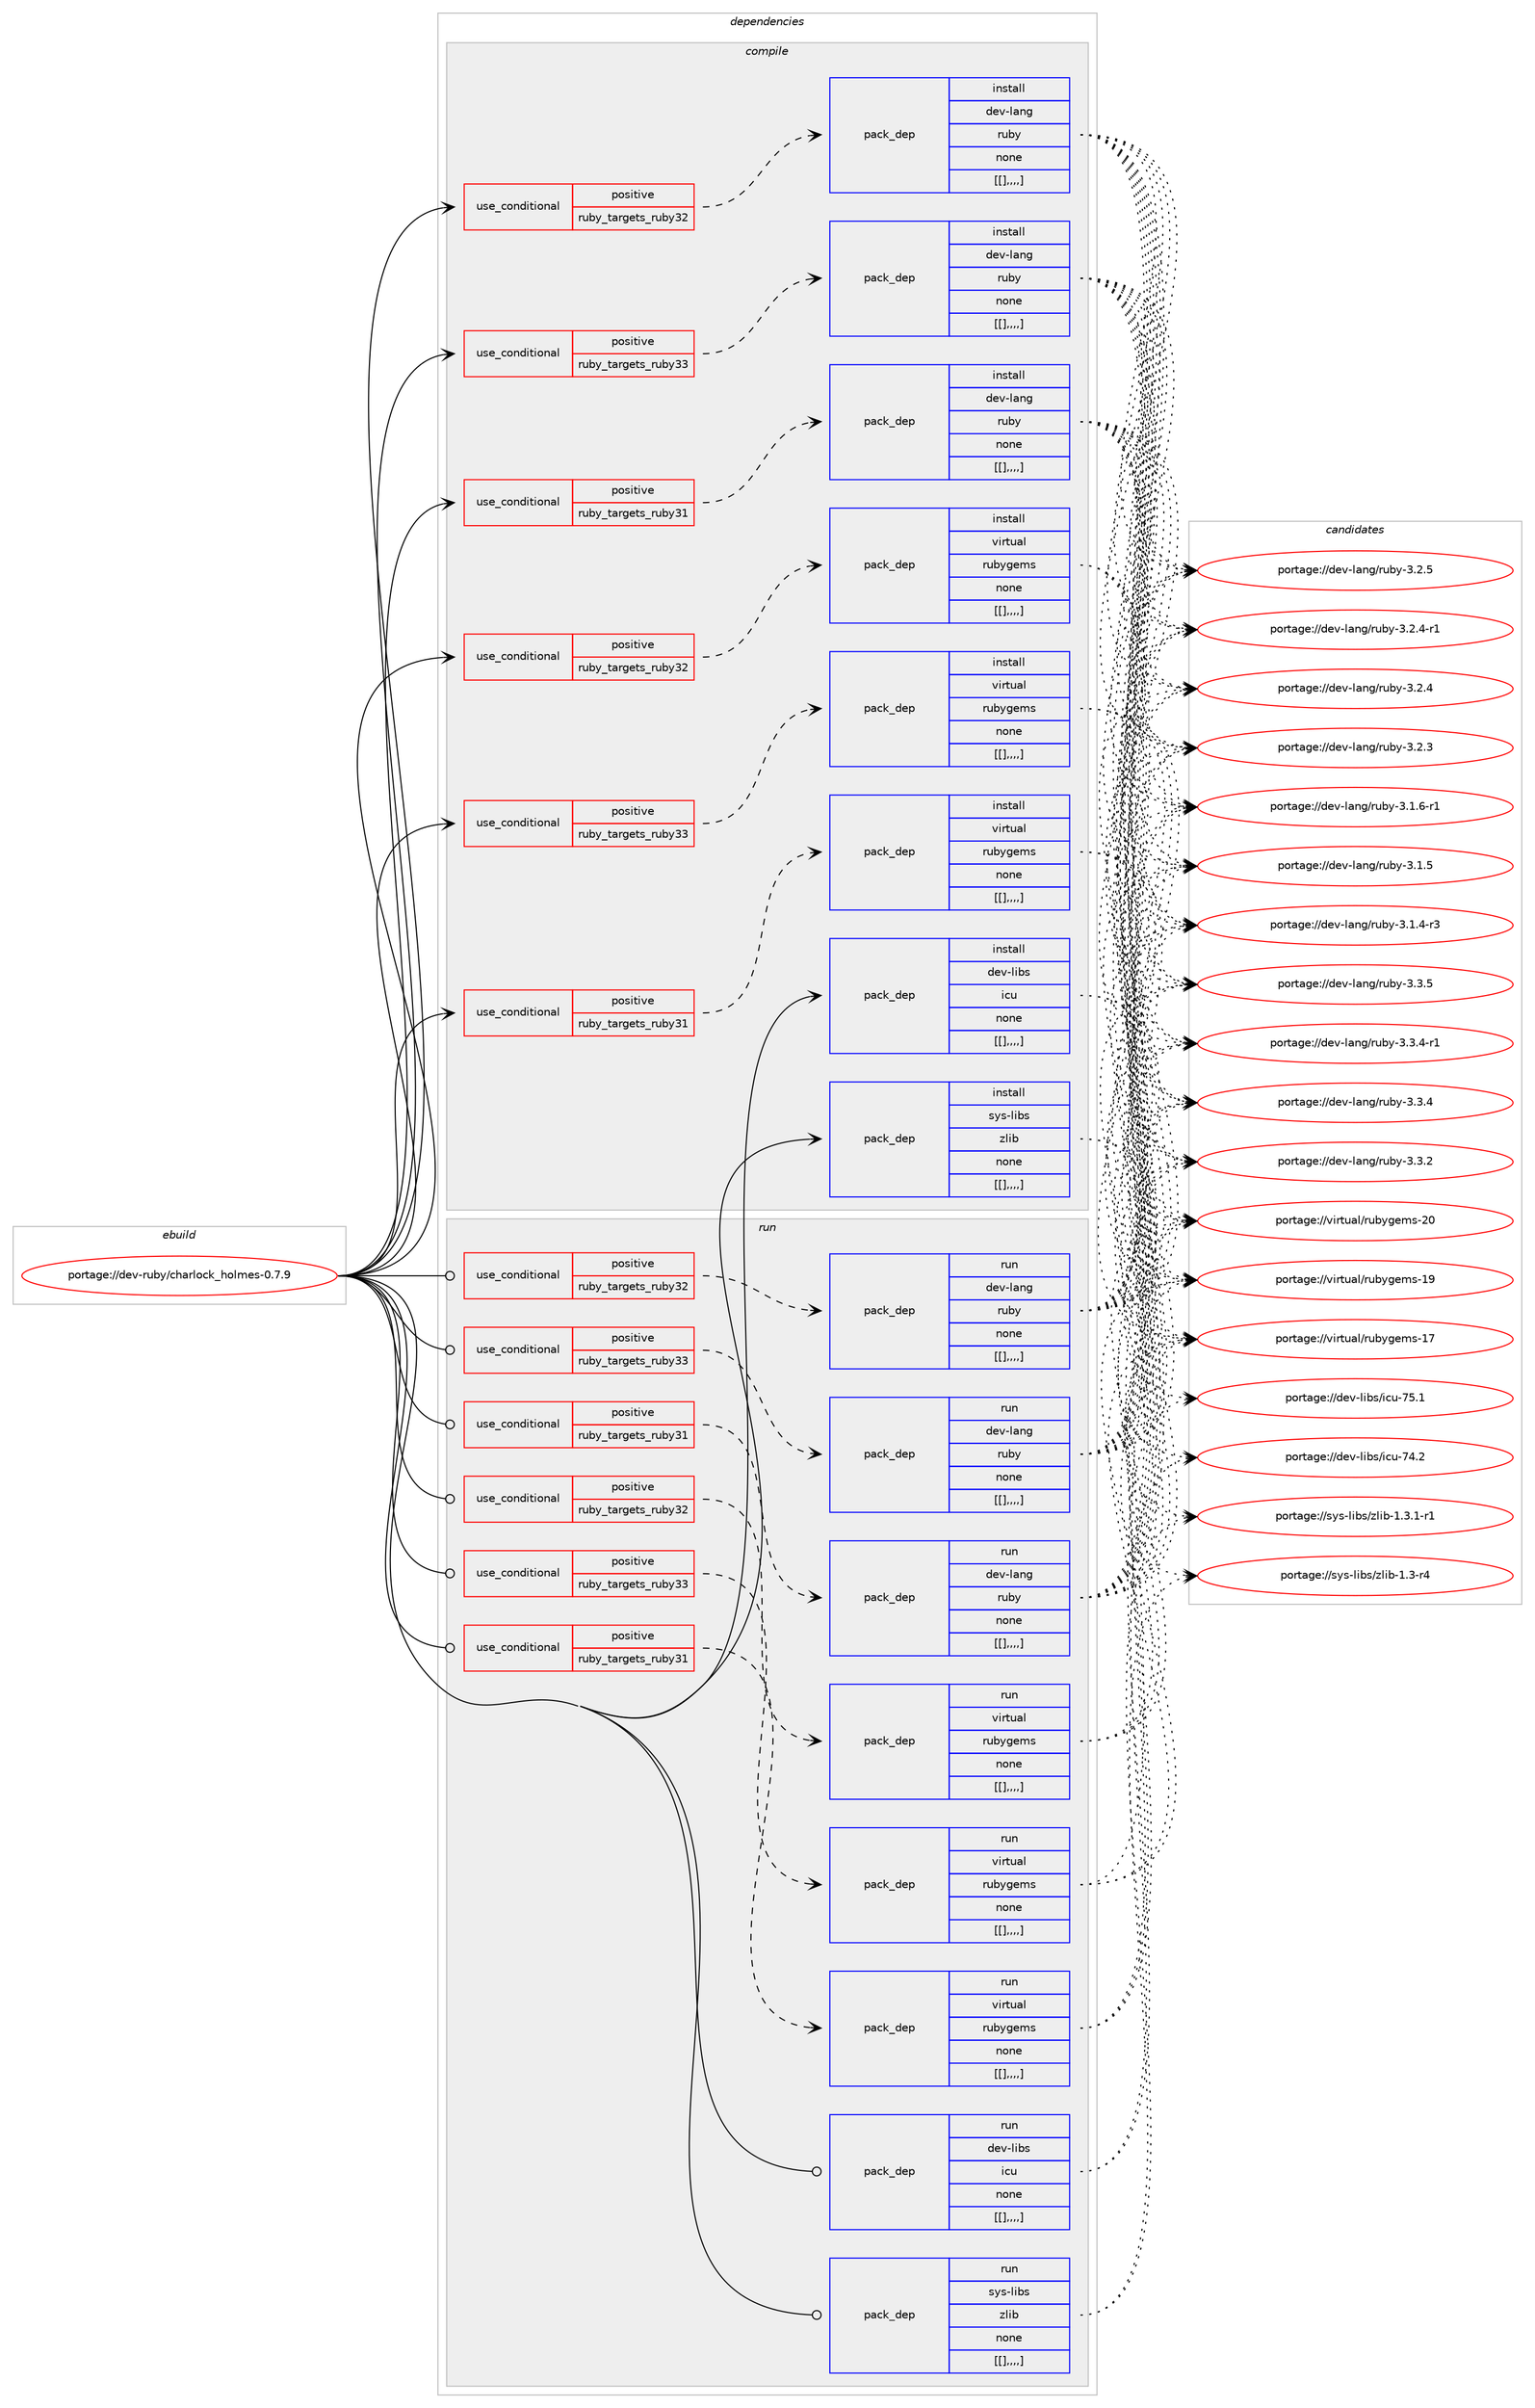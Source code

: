 digraph prolog {

# *************
# Graph options
# *************

newrank=true;
concentrate=true;
compound=true;
graph [rankdir=LR,fontname=Helvetica,fontsize=10,ranksep=1.5];#, ranksep=2.5, nodesep=0.2];
edge  [arrowhead=vee];
node  [fontname=Helvetica,fontsize=10];

# **********
# The ebuild
# **********

subgraph cluster_leftcol {
color=gray;
label=<<i>ebuild</i>>;
id [label="portage://dev-ruby/charlock_holmes-0.7.9", color=red, width=4, href="../dev-ruby/charlock_holmes-0.7.9.svg"];
}

# ****************
# The dependencies
# ****************

subgraph cluster_midcol {
color=gray;
label=<<i>dependencies</i>>;
subgraph cluster_compile {
fillcolor="#eeeeee";
style=filled;
label=<<i>compile</i>>;
subgraph cond47384 {
dependency182641 [label=<<TABLE BORDER="0" CELLBORDER="1" CELLSPACING="0" CELLPADDING="4"><TR><TD ROWSPAN="3" CELLPADDING="10">use_conditional</TD></TR><TR><TD>positive</TD></TR><TR><TD>ruby_targets_ruby31</TD></TR></TABLE>>, shape=none, color=red];
subgraph pack133974 {
dependency182642 [label=<<TABLE BORDER="0" CELLBORDER="1" CELLSPACING="0" CELLPADDING="4" WIDTH="220"><TR><TD ROWSPAN="6" CELLPADDING="30">pack_dep</TD></TR><TR><TD WIDTH="110">install</TD></TR><TR><TD>dev-lang</TD></TR><TR><TD>ruby</TD></TR><TR><TD>none</TD></TR><TR><TD>[[],,,,]</TD></TR></TABLE>>, shape=none, color=blue];
}
dependency182641:e -> dependency182642:w [weight=20,style="dashed",arrowhead="vee"];
}
id:e -> dependency182641:w [weight=20,style="solid",arrowhead="vee"];
subgraph cond47385 {
dependency182643 [label=<<TABLE BORDER="0" CELLBORDER="1" CELLSPACING="0" CELLPADDING="4"><TR><TD ROWSPAN="3" CELLPADDING="10">use_conditional</TD></TR><TR><TD>positive</TD></TR><TR><TD>ruby_targets_ruby31</TD></TR></TABLE>>, shape=none, color=red];
subgraph pack133975 {
dependency182644 [label=<<TABLE BORDER="0" CELLBORDER="1" CELLSPACING="0" CELLPADDING="4" WIDTH="220"><TR><TD ROWSPAN="6" CELLPADDING="30">pack_dep</TD></TR><TR><TD WIDTH="110">install</TD></TR><TR><TD>virtual</TD></TR><TR><TD>rubygems</TD></TR><TR><TD>none</TD></TR><TR><TD>[[],,,,]</TD></TR></TABLE>>, shape=none, color=blue];
}
dependency182643:e -> dependency182644:w [weight=20,style="dashed",arrowhead="vee"];
}
id:e -> dependency182643:w [weight=20,style="solid",arrowhead="vee"];
subgraph cond47386 {
dependency182645 [label=<<TABLE BORDER="0" CELLBORDER="1" CELLSPACING="0" CELLPADDING="4"><TR><TD ROWSPAN="3" CELLPADDING="10">use_conditional</TD></TR><TR><TD>positive</TD></TR><TR><TD>ruby_targets_ruby32</TD></TR></TABLE>>, shape=none, color=red];
subgraph pack133976 {
dependency182646 [label=<<TABLE BORDER="0" CELLBORDER="1" CELLSPACING="0" CELLPADDING="4" WIDTH="220"><TR><TD ROWSPAN="6" CELLPADDING="30">pack_dep</TD></TR><TR><TD WIDTH="110">install</TD></TR><TR><TD>dev-lang</TD></TR><TR><TD>ruby</TD></TR><TR><TD>none</TD></TR><TR><TD>[[],,,,]</TD></TR></TABLE>>, shape=none, color=blue];
}
dependency182645:e -> dependency182646:w [weight=20,style="dashed",arrowhead="vee"];
}
id:e -> dependency182645:w [weight=20,style="solid",arrowhead="vee"];
subgraph cond47387 {
dependency182647 [label=<<TABLE BORDER="0" CELLBORDER="1" CELLSPACING="0" CELLPADDING="4"><TR><TD ROWSPAN="3" CELLPADDING="10">use_conditional</TD></TR><TR><TD>positive</TD></TR><TR><TD>ruby_targets_ruby32</TD></TR></TABLE>>, shape=none, color=red];
subgraph pack133977 {
dependency182648 [label=<<TABLE BORDER="0" CELLBORDER="1" CELLSPACING="0" CELLPADDING="4" WIDTH="220"><TR><TD ROWSPAN="6" CELLPADDING="30">pack_dep</TD></TR><TR><TD WIDTH="110">install</TD></TR><TR><TD>virtual</TD></TR><TR><TD>rubygems</TD></TR><TR><TD>none</TD></TR><TR><TD>[[],,,,]</TD></TR></TABLE>>, shape=none, color=blue];
}
dependency182647:e -> dependency182648:w [weight=20,style="dashed",arrowhead="vee"];
}
id:e -> dependency182647:w [weight=20,style="solid",arrowhead="vee"];
subgraph cond47388 {
dependency182649 [label=<<TABLE BORDER="0" CELLBORDER="1" CELLSPACING="0" CELLPADDING="4"><TR><TD ROWSPAN="3" CELLPADDING="10">use_conditional</TD></TR><TR><TD>positive</TD></TR><TR><TD>ruby_targets_ruby33</TD></TR></TABLE>>, shape=none, color=red];
subgraph pack133978 {
dependency182650 [label=<<TABLE BORDER="0" CELLBORDER="1" CELLSPACING="0" CELLPADDING="4" WIDTH="220"><TR><TD ROWSPAN="6" CELLPADDING="30">pack_dep</TD></TR><TR><TD WIDTH="110">install</TD></TR><TR><TD>dev-lang</TD></TR><TR><TD>ruby</TD></TR><TR><TD>none</TD></TR><TR><TD>[[],,,,]</TD></TR></TABLE>>, shape=none, color=blue];
}
dependency182649:e -> dependency182650:w [weight=20,style="dashed",arrowhead="vee"];
}
id:e -> dependency182649:w [weight=20,style="solid",arrowhead="vee"];
subgraph cond47389 {
dependency182651 [label=<<TABLE BORDER="0" CELLBORDER="1" CELLSPACING="0" CELLPADDING="4"><TR><TD ROWSPAN="3" CELLPADDING="10">use_conditional</TD></TR><TR><TD>positive</TD></TR><TR><TD>ruby_targets_ruby33</TD></TR></TABLE>>, shape=none, color=red];
subgraph pack133979 {
dependency182652 [label=<<TABLE BORDER="0" CELLBORDER="1" CELLSPACING="0" CELLPADDING="4" WIDTH="220"><TR><TD ROWSPAN="6" CELLPADDING="30">pack_dep</TD></TR><TR><TD WIDTH="110">install</TD></TR><TR><TD>virtual</TD></TR><TR><TD>rubygems</TD></TR><TR><TD>none</TD></TR><TR><TD>[[],,,,]</TD></TR></TABLE>>, shape=none, color=blue];
}
dependency182651:e -> dependency182652:w [weight=20,style="dashed",arrowhead="vee"];
}
id:e -> dependency182651:w [weight=20,style="solid",arrowhead="vee"];
subgraph pack133980 {
dependency182653 [label=<<TABLE BORDER="0" CELLBORDER="1" CELLSPACING="0" CELLPADDING="4" WIDTH="220"><TR><TD ROWSPAN="6" CELLPADDING="30">pack_dep</TD></TR><TR><TD WIDTH="110">install</TD></TR><TR><TD>dev-libs</TD></TR><TR><TD>icu</TD></TR><TR><TD>none</TD></TR><TR><TD>[[],,,,]</TD></TR></TABLE>>, shape=none, color=blue];
}
id:e -> dependency182653:w [weight=20,style="solid",arrowhead="vee"];
subgraph pack133981 {
dependency182654 [label=<<TABLE BORDER="0" CELLBORDER="1" CELLSPACING="0" CELLPADDING="4" WIDTH="220"><TR><TD ROWSPAN="6" CELLPADDING="30">pack_dep</TD></TR><TR><TD WIDTH="110">install</TD></TR><TR><TD>sys-libs</TD></TR><TR><TD>zlib</TD></TR><TR><TD>none</TD></TR><TR><TD>[[],,,,]</TD></TR></TABLE>>, shape=none, color=blue];
}
id:e -> dependency182654:w [weight=20,style="solid",arrowhead="vee"];
}
subgraph cluster_compileandrun {
fillcolor="#eeeeee";
style=filled;
label=<<i>compile and run</i>>;
}
subgraph cluster_run {
fillcolor="#eeeeee";
style=filled;
label=<<i>run</i>>;
subgraph cond47390 {
dependency182655 [label=<<TABLE BORDER="0" CELLBORDER="1" CELLSPACING="0" CELLPADDING="4"><TR><TD ROWSPAN="3" CELLPADDING="10">use_conditional</TD></TR><TR><TD>positive</TD></TR><TR><TD>ruby_targets_ruby31</TD></TR></TABLE>>, shape=none, color=red];
subgraph pack133982 {
dependency182656 [label=<<TABLE BORDER="0" CELLBORDER="1" CELLSPACING="0" CELLPADDING="4" WIDTH="220"><TR><TD ROWSPAN="6" CELLPADDING="30">pack_dep</TD></TR><TR><TD WIDTH="110">run</TD></TR><TR><TD>dev-lang</TD></TR><TR><TD>ruby</TD></TR><TR><TD>none</TD></TR><TR><TD>[[],,,,]</TD></TR></TABLE>>, shape=none, color=blue];
}
dependency182655:e -> dependency182656:w [weight=20,style="dashed",arrowhead="vee"];
}
id:e -> dependency182655:w [weight=20,style="solid",arrowhead="odot"];
subgraph cond47391 {
dependency182657 [label=<<TABLE BORDER="0" CELLBORDER="1" CELLSPACING="0" CELLPADDING="4"><TR><TD ROWSPAN="3" CELLPADDING="10">use_conditional</TD></TR><TR><TD>positive</TD></TR><TR><TD>ruby_targets_ruby31</TD></TR></TABLE>>, shape=none, color=red];
subgraph pack133983 {
dependency182658 [label=<<TABLE BORDER="0" CELLBORDER="1" CELLSPACING="0" CELLPADDING="4" WIDTH="220"><TR><TD ROWSPAN="6" CELLPADDING="30">pack_dep</TD></TR><TR><TD WIDTH="110">run</TD></TR><TR><TD>virtual</TD></TR><TR><TD>rubygems</TD></TR><TR><TD>none</TD></TR><TR><TD>[[],,,,]</TD></TR></TABLE>>, shape=none, color=blue];
}
dependency182657:e -> dependency182658:w [weight=20,style="dashed",arrowhead="vee"];
}
id:e -> dependency182657:w [weight=20,style="solid",arrowhead="odot"];
subgraph cond47392 {
dependency182659 [label=<<TABLE BORDER="0" CELLBORDER="1" CELLSPACING="0" CELLPADDING="4"><TR><TD ROWSPAN="3" CELLPADDING="10">use_conditional</TD></TR><TR><TD>positive</TD></TR><TR><TD>ruby_targets_ruby32</TD></TR></TABLE>>, shape=none, color=red];
subgraph pack133984 {
dependency182660 [label=<<TABLE BORDER="0" CELLBORDER="1" CELLSPACING="0" CELLPADDING="4" WIDTH="220"><TR><TD ROWSPAN="6" CELLPADDING="30">pack_dep</TD></TR><TR><TD WIDTH="110">run</TD></TR><TR><TD>dev-lang</TD></TR><TR><TD>ruby</TD></TR><TR><TD>none</TD></TR><TR><TD>[[],,,,]</TD></TR></TABLE>>, shape=none, color=blue];
}
dependency182659:e -> dependency182660:w [weight=20,style="dashed",arrowhead="vee"];
}
id:e -> dependency182659:w [weight=20,style="solid",arrowhead="odot"];
subgraph cond47393 {
dependency182661 [label=<<TABLE BORDER="0" CELLBORDER="1" CELLSPACING="0" CELLPADDING="4"><TR><TD ROWSPAN="3" CELLPADDING="10">use_conditional</TD></TR><TR><TD>positive</TD></TR><TR><TD>ruby_targets_ruby32</TD></TR></TABLE>>, shape=none, color=red];
subgraph pack133985 {
dependency182662 [label=<<TABLE BORDER="0" CELLBORDER="1" CELLSPACING="0" CELLPADDING="4" WIDTH="220"><TR><TD ROWSPAN="6" CELLPADDING="30">pack_dep</TD></TR><TR><TD WIDTH="110">run</TD></TR><TR><TD>virtual</TD></TR><TR><TD>rubygems</TD></TR><TR><TD>none</TD></TR><TR><TD>[[],,,,]</TD></TR></TABLE>>, shape=none, color=blue];
}
dependency182661:e -> dependency182662:w [weight=20,style="dashed",arrowhead="vee"];
}
id:e -> dependency182661:w [weight=20,style="solid",arrowhead="odot"];
subgraph cond47394 {
dependency182663 [label=<<TABLE BORDER="0" CELLBORDER="1" CELLSPACING="0" CELLPADDING="4"><TR><TD ROWSPAN="3" CELLPADDING="10">use_conditional</TD></TR><TR><TD>positive</TD></TR><TR><TD>ruby_targets_ruby33</TD></TR></TABLE>>, shape=none, color=red];
subgraph pack133986 {
dependency182664 [label=<<TABLE BORDER="0" CELLBORDER="1" CELLSPACING="0" CELLPADDING="4" WIDTH="220"><TR><TD ROWSPAN="6" CELLPADDING="30">pack_dep</TD></TR><TR><TD WIDTH="110">run</TD></TR><TR><TD>dev-lang</TD></TR><TR><TD>ruby</TD></TR><TR><TD>none</TD></TR><TR><TD>[[],,,,]</TD></TR></TABLE>>, shape=none, color=blue];
}
dependency182663:e -> dependency182664:w [weight=20,style="dashed",arrowhead="vee"];
}
id:e -> dependency182663:w [weight=20,style="solid",arrowhead="odot"];
subgraph cond47395 {
dependency182665 [label=<<TABLE BORDER="0" CELLBORDER="1" CELLSPACING="0" CELLPADDING="4"><TR><TD ROWSPAN="3" CELLPADDING="10">use_conditional</TD></TR><TR><TD>positive</TD></TR><TR><TD>ruby_targets_ruby33</TD></TR></TABLE>>, shape=none, color=red];
subgraph pack133987 {
dependency182666 [label=<<TABLE BORDER="0" CELLBORDER="1" CELLSPACING="0" CELLPADDING="4" WIDTH="220"><TR><TD ROWSPAN="6" CELLPADDING="30">pack_dep</TD></TR><TR><TD WIDTH="110">run</TD></TR><TR><TD>virtual</TD></TR><TR><TD>rubygems</TD></TR><TR><TD>none</TD></TR><TR><TD>[[],,,,]</TD></TR></TABLE>>, shape=none, color=blue];
}
dependency182665:e -> dependency182666:w [weight=20,style="dashed",arrowhead="vee"];
}
id:e -> dependency182665:w [weight=20,style="solid",arrowhead="odot"];
subgraph pack133988 {
dependency182667 [label=<<TABLE BORDER="0" CELLBORDER="1" CELLSPACING="0" CELLPADDING="4" WIDTH="220"><TR><TD ROWSPAN="6" CELLPADDING="30">pack_dep</TD></TR><TR><TD WIDTH="110">run</TD></TR><TR><TD>dev-libs</TD></TR><TR><TD>icu</TD></TR><TR><TD>none</TD></TR><TR><TD>[[],,,,]</TD></TR></TABLE>>, shape=none, color=blue];
}
id:e -> dependency182667:w [weight=20,style="solid",arrowhead="odot"];
subgraph pack133989 {
dependency182668 [label=<<TABLE BORDER="0" CELLBORDER="1" CELLSPACING="0" CELLPADDING="4" WIDTH="220"><TR><TD ROWSPAN="6" CELLPADDING="30">pack_dep</TD></TR><TR><TD WIDTH="110">run</TD></TR><TR><TD>sys-libs</TD></TR><TR><TD>zlib</TD></TR><TR><TD>none</TD></TR><TR><TD>[[],,,,]</TD></TR></TABLE>>, shape=none, color=blue];
}
id:e -> dependency182668:w [weight=20,style="solid",arrowhead="odot"];
}
}

# **************
# The candidates
# **************

subgraph cluster_choices {
rank=same;
color=gray;
label=<<i>candidates</i>>;

subgraph choice133974 {
color=black;
nodesep=1;
choice10010111845108971101034711411798121455146514653 [label="portage://dev-lang/ruby-3.3.5", color=red, width=4,href="../dev-lang/ruby-3.3.5.svg"];
choice100101118451089711010347114117981214551465146524511449 [label="portage://dev-lang/ruby-3.3.4-r1", color=red, width=4,href="../dev-lang/ruby-3.3.4-r1.svg"];
choice10010111845108971101034711411798121455146514652 [label="portage://dev-lang/ruby-3.3.4", color=red, width=4,href="../dev-lang/ruby-3.3.4.svg"];
choice10010111845108971101034711411798121455146514650 [label="portage://dev-lang/ruby-3.3.2", color=red, width=4,href="../dev-lang/ruby-3.3.2.svg"];
choice10010111845108971101034711411798121455146504653 [label="portage://dev-lang/ruby-3.2.5", color=red, width=4,href="../dev-lang/ruby-3.2.5.svg"];
choice100101118451089711010347114117981214551465046524511449 [label="portage://dev-lang/ruby-3.2.4-r1", color=red, width=4,href="../dev-lang/ruby-3.2.4-r1.svg"];
choice10010111845108971101034711411798121455146504652 [label="portage://dev-lang/ruby-3.2.4", color=red, width=4,href="../dev-lang/ruby-3.2.4.svg"];
choice10010111845108971101034711411798121455146504651 [label="portage://dev-lang/ruby-3.2.3", color=red, width=4,href="../dev-lang/ruby-3.2.3.svg"];
choice100101118451089711010347114117981214551464946544511449 [label="portage://dev-lang/ruby-3.1.6-r1", color=red, width=4,href="../dev-lang/ruby-3.1.6-r1.svg"];
choice10010111845108971101034711411798121455146494653 [label="portage://dev-lang/ruby-3.1.5", color=red, width=4,href="../dev-lang/ruby-3.1.5.svg"];
choice100101118451089711010347114117981214551464946524511451 [label="portage://dev-lang/ruby-3.1.4-r3", color=red, width=4,href="../dev-lang/ruby-3.1.4-r3.svg"];
dependency182642:e -> choice10010111845108971101034711411798121455146514653:w [style=dotted,weight="100"];
dependency182642:e -> choice100101118451089711010347114117981214551465146524511449:w [style=dotted,weight="100"];
dependency182642:e -> choice10010111845108971101034711411798121455146514652:w [style=dotted,weight="100"];
dependency182642:e -> choice10010111845108971101034711411798121455146514650:w [style=dotted,weight="100"];
dependency182642:e -> choice10010111845108971101034711411798121455146504653:w [style=dotted,weight="100"];
dependency182642:e -> choice100101118451089711010347114117981214551465046524511449:w [style=dotted,weight="100"];
dependency182642:e -> choice10010111845108971101034711411798121455146504652:w [style=dotted,weight="100"];
dependency182642:e -> choice10010111845108971101034711411798121455146504651:w [style=dotted,weight="100"];
dependency182642:e -> choice100101118451089711010347114117981214551464946544511449:w [style=dotted,weight="100"];
dependency182642:e -> choice10010111845108971101034711411798121455146494653:w [style=dotted,weight="100"];
dependency182642:e -> choice100101118451089711010347114117981214551464946524511451:w [style=dotted,weight="100"];
}
subgraph choice133975 {
color=black;
nodesep=1;
choice118105114116117971084711411798121103101109115455048 [label="portage://virtual/rubygems-20", color=red, width=4,href="../virtual/rubygems-20.svg"];
choice118105114116117971084711411798121103101109115454957 [label="portage://virtual/rubygems-19", color=red, width=4,href="../virtual/rubygems-19.svg"];
choice118105114116117971084711411798121103101109115454955 [label="portage://virtual/rubygems-17", color=red, width=4,href="../virtual/rubygems-17.svg"];
dependency182644:e -> choice118105114116117971084711411798121103101109115455048:w [style=dotted,weight="100"];
dependency182644:e -> choice118105114116117971084711411798121103101109115454957:w [style=dotted,weight="100"];
dependency182644:e -> choice118105114116117971084711411798121103101109115454955:w [style=dotted,weight="100"];
}
subgraph choice133976 {
color=black;
nodesep=1;
choice10010111845108971101034711411798121455146514653 [label="portage://dev-lang/ruby-3.3.5", color=red, width=4,href="../dev-lang/ruby-3.3.5.svg"];
choice100101118451089711010347114117981214551465146524511449 [label="portage://dev-lang/ruby-3.3.4-r1", color=red, width=4,href="../dev-lang/ruby-3.3.4-r1.svg"];
choice10010111845108971101034711411798121455146514652 [label="portage://dev-lang/ruby-3.3.4", color=red, width=4,href="../dev-lang/ruby-3.3.4.svg"];
choice10010111845108971101034711411798121455146514650 [label="portage://dev-lang/ruby-3.3.2", color=red, width=4,href="../dev-lang/ruby-3.3.2.svg"];
choice10010111845108971101034711411798121455146504653 [label="portage://dev-lang/ruby-3.2.5", color=red, width=4,href="../dev-lang/ruby-3.2.5.svg"];
choice100101118451089711010347114117981214551465046524511449 [label="portage://dev-lang/ruby-3.2.4-r1", color=red, width=4,href="../dev-lang/ruby-3.2.4-r1.svg"];
choice10010111845108971101034711411798121455146504652 [label="portage://dev-lang/ruby-3.2.4", color=red, width=4,href="../dev-lang/ruby-3.2.4.svg"];
choice10010111845108971101034711411798121455146504651 [label="portage://dev-lang/ruby-3.2.3", color=red, width=4,href="../dev-lang/ruby-3.2.3.svg"];
choice100101118451089711010347114117981214551464946544511449 [label="portage://dev-lang/ruby-3.1.6-r1", color=red, width=4,href="../dev-lang/ruby-3.1.6-r1.svg"];
choice10010111845108971101034711411798121455146494653 [label="portage://dev-lang/ruby-3.1.5", color=red, width=4,href="../dev-lang/ruby-3.1.5.svg"];
choice100101118451089711010347114117981214551464946524511451 [label="portage://dev-lang/ruby-3.1.4-r3", color=red, width=4,href="../dev-lang/ruby-3.1.4-r3.svg"];
dependency182646:e -> choice10010111845108971101034711411798121455146514653:w [style=dotted,weight="100"];
dependency182646:e -> choice100101118451089711010347114117981214551465146524511449:w [style=dotted,weight="100"];
dependency182646:e -> choice10010111845108971101034711411798121455146514652:w [style=dotted,weight="100"];
dependency182646:e -> choice10010111845108971101034711411798121455146514650:w [style=dotted,weight="100"];
dependency182646:e -> choice10010111845108971101034711411798121455146504653:w [style=dotted,weight="100"];
dependency182646:e -> choice100101118451089711010347114117981214551465046524511449:w [style=dotted,weight="100"];
dependency182646:e -> choice10010111845108971101034711411798121455146504652:w [style=dotted,weight="100"];
dependency182646:e -> choice10010111845108971101034711411798121455146504651:w [style=dotted,weight="100"];
dependency182646:e -> choice100101118451089711010347114117981214551464946544511449:w [style=dotted,weight="100"];
dependency182646:e -> choice10010111845108971101034711411798121455146494653:w [style=dotted,weight="100"];
dependency182646:e -> choice100101118451089711010347114117981214551464946524511451:w [style=dotted,weight="100"];
}
subgraph choice133977 {
color=black;
nodesep=1;
choice118105114116117971084711411798121103101109115455048 [label="portage://virtual/rubygems-20", color=red, width=4,href="../virtual/rubygems-20.svg"];
choice118105114116117971084711411798121103101109115454957 [label="portage://virtual/rubygems-19", color=red, width=4,href="../virtual/rubygems-19.svg"];
choice118105114116117971084711411798121103101109115454955 [label="portage://virtual/rubygems-17", color=red, width=4,href="../virtual/rubygems-17.svg"];
dependency182648:e -> choice118105114116117971084711411798121103101109115455048:w [style=dotted,weight="100"];
dependency182648:e -> choice118105114116117971084711411798121103101109115454957:w [style=dotted,weight="100"];
dependency182648:e -> choice118105114116117971084711411798121103101109115454955:w [style=dotted,weight="100"];
}
subgraph choice133978 {
color=black;
nodesep=1;
choice10010111845108971101034711411798121455146514653 [label="portage://dev-lang/ruby-3.3.5", color=red, width=4,href="../dev-lang/ruby-3.3.5.svg"];
choice100101118451089711010347114117981214551465146524511449 [label="portage://dev-lang/ruby-3.3.4-r1", color=red, width=4,href="../dev-lang/ruby-3.3.4-r1.svg"];
choice10010111845108971101034711411798121455146514652 [label="portage://dev-lang/ruby-3.3.4", color=red, width=4,href="../dev-lang/ruby-3.3.4.svg"];
choice10010111845108971101034711411798121455146514650 [label="portage://dev-lang/ruby-3.3.2", color=red, width=4,href="../dev-lang/ruby-3.3.2.svg"];
choice10010111845108971101034711411798121455146504653 [label="portage://dev-lang/ruby-3.2.5", color=red, width=4,href="../dev-lang/ruby-3.2.5.svg"];
choice100101118451089711010347114117981214551465046524511449 [label="portage://dev-lang/ruby-3.2.4-r1", color=red, width=4,href="../dev-lang/ruby-3.2.4-r1.svg"];
choice10010111845108971101034711411798121455146504652 [label="portage://dev-lang/ruby-3.2.4", color=red, width=4,href="../dev-lang/ruby-3.2.4.svg"];
choice10010111845108971101034711411798121455146504651 [label="portage://dev-lang/ruby-3.2.3", color=red, width=4,href="../dev-lang/ruby-3.2.3.svg"];
choice100101118451089711010347114117981214551464946544511449 [label="portage://dev-lang/ruby-3.1.6-r1", color=red, width=4,href="../dev-lang/ruby-3.1.6-r1.svg"];
choice10010111845108971101034711411798121455146494653 [label="portage://dev-lang/ruby-3.1.5", color=red, width=4,href="../dev-lang/ruby-3.1.5.svg"];
choice100101118451089711010347114117981214551464946524511451 [label="portage://dev-lang/ruby-3.1.4-r3", color=red, width=4,href="../dev-lang/ruby-3.1.4-r3.svg"];
dependency182650:e -> choice10010111845108971101034711411798121455146514653:w [style=dotted,weight="100"];
dependency182650:e -> choice100101118451089711010347114117981214551465146524511449:w [style=dotted,weight="100"];
dependency182650:e -> choice10010111845108971101034711411798121455146514652:w [style=dotted,weight="100"];
dependency182650:e -> choice10010111845108971101034711411798121455146514650:w [style=dotted,weight="100"];
dependency182650:e -> choice10010111845108971101034711411798121455146504653:w [style=dotted,weight="100"];
dependency182650:e -> choice100101118451089711010347114117981214551465046524511449:w [style=dotted,weight="100"];
dependency182650:e -> choice10010111845108971101034711411798121455146504652:w [style=dotted,weight="100"];
dependency182650:e -> choice10010111845108971101034711411798121455146504651:w [style=dotted,weight="100"];
dependency182650:e -> choice100101118451089711010347114117981214551464946544511449:w [style=dotted,weight="100"];
dependency182650:e -> choice10010111845108971101034711411798121455146494653:w [style=dotted,weight="100"];
dependency182650:e -> choice100101118451089711010347114117981214551464946524511451:w [style=dotted,weight="100"];
}
subgraph choice133979 {
color=black;
nodesep=1;
choice118105114116117971084711411798121103101109115455048 [label="portage://virtual/rubygems-20", color=red, width=4,href="../virtual/rubygems-20.svg"];
choice118105114116117971084711411798121103101109115454957 [label="portage://virtual/rubygems-19", color=red, width=4,href="../virtual/rubygems-19.svg"];
choice118105114116117971084711411798121103101109115454955 [label="portage://virtual/rubygems-17", color=red, width=4,href="../virtual/rubygems-17.svg"];
dependency182652:e -> choice118105114116117971084711411798121103101109115455048:w [style=dotted,weight="100"];
dependency182652:e -> choice118105114116117971084711411798121103101109115454957:w [style=dotted,weight="100"];
dependency182652:e -> choice118105114116117971084711411798121103101109115454955:w [style=dotted,weight="100"];
}
subgraph choice133980 {
color=black;
nodesep=1;
choice100101118451081059811547105991174555534649 [label="portage://dev-libs/icu-75.1", color=red, width=4,href="../dev-libs/icu-75.1.svg"];
choice100101118451081059811547105991174555524650 [label="portage://dev-libs/icu-74.2", color=red, width=4,href="../dev-libs/icu-74.2.svg"];
dependency182653:e -> choice100101118451081059811547105991174555534649:w [style=dotted,weight="100"];
dependency182653:e -> choice100101118451081059811547105991174555524650:w [style=dotted,weight="100"];
}
subgraph choice133981 {
color=black;
nodesep=1;
choice115121115451081059811547122108105984549465146494511449 [label="portage://sys-libs/zlib-1.3.1-r1", color=red, width=4,href="../sys-libs/zlib-1.3.1-r1.svg"];
choice11512111545108105981154712210810598454946514511452 [label="portage://sys-libs/zlib-1.3-r4", color=red, width=4,href="../sys-libs/zlib-1.3-r4.svg"];
dependency182654:e -> choice115121115451081059811547122108105984549465146494511449:w [style=dotted,weight="100"];
dependency182654:e -> choice11512111545108105981154712210810598454946514511452:w [style=dotted,weight="100"];
}
subgraph choice133982 {
color=black;
nodesep=1;
choice10010111845108971101034711411798121455146514653 [label="portage://dev-lang/ruby-3.3.5", color=red, width=4,href="../dev-lang/ruby-3.3.5.svg"];
choice100101118451089711010347114117981214551465146524511449 [label="portage://dev-lang/ruby-3.3.4-r1", color=red, width=4,href="../dev-lang/ruby-3.3.4-r1.svg"];
choice10010111845108971101034711411798121455146514652 [label="portage://dev-lang/ruby-3.3.4", color=red, width=4,href="../dev-lang/ruby-3.3.4.svg"];
choice10010111845108971101034711411798121455146514650 [label="portage://dev-lang/ruby-3.3.2", color=red, width=4,href="../dev-lang/ruby-3.3.2.svg"];
choice10010111845108971101034711411798121455146504653 [label="portage://dev-lang/ruby-3.2.5", color=red, width=4,href="../dev-lang/ruby-3.2.5.svg"];
choice100101118451089711010347114117981214551465046524511449 [label="portage://dev-lang/ruby-3.2.4-r1", color=red, width=4,href="../dev-lang/ruby-3.2.4-r1.svg"];
choice10010111845108971101034711411798121455146504652 [label="portage://dev-lang/ruby-3.2.4", color=red, width=4,href="../dev-lang/ruby-3.2.4.svg"];
choice10010111845108971101034711411798121455146504651 [label="portage://dev-lang/ruby-3.2.3", color=red, width=4,href="../dev-lang/ruby-3.2.3.svg"];
choice100101118451089711010347114117981214551464946544511449 [label="portage://dev-lang/ruby-3.1.6-r1", color=red, width=4,href="../dev-lang/ruby-3.1.6-r1.svg"];
choice10010111845108971101034711411798121455146494653 [label="portage://dev-lang/ruby-3.1.5", color=red, width=4,href="../dev-lang/ruby-3.1.5.svg"];
choice100101118451089711010347114117981214551464946524511451 [label="portage://dev-lang/ruby-3.1.4-r3", color=red, width=4,href="../dev-lang/ruby-3.1.4-r3.svg"];
dependency182656:e -> choice10010111845108971101034711411798121455146514653:w [style=dotted,weight="100"];
dependency182656:e -> choice100101118451089711010347114117981214551465146524511449:w [style=dotted,weight="100"];
dependency182656:e -> choice10010111845108971101034711411798121455146514652:w [style=dotted,weight="100"];
dependency182656:e -> choice10010111845108971101034711411798121455146514650:w [style=dotted,weight="100"];
dependency182656:e -> choice10010111845108971101034711411798121455146504653:w [style=dotted,weight="100"];
dependency182656:e -> choice100101118451089711010347114117981214551465046524511449:w [style=dotted,weight="100"];
dependency182656:e -> choice10010111845108971101034711411798121455146504652:w [style=dotted,weight="100"];
dependency182656:e -> choice10010111845108971101034711411798121455146504651:w [style=dotted,weight="100"];
dependency182656:e -> choice100101118451089711010347114117981214551464946544511449:w [style=dotted,weight="100"];
dependency182656:e -> choice10010111845108971101034711411798121455146494653:w [style=dotted,weight="100"];
dependency182656:e -> choice100101118451089711010347114117981214551464946524511451:w [style=dotted,weight="100"];
}
subgraph choice133983 {
color=black;
nodesep=1;
choice118105114116117971084711411798121103101109115455048 [label="portage://virtual/rubygems-20", color=red, width=4,href="../virtual/rubygems-20.svg"];
choice118105114116117971084711411798121103101109115454957 [label="portage://virtual/rubygems-19", color=red, width=4,href="../virtual/rubygems-19.svg"];
choice118105114116117971084711411798121103101109115454955 [label="portage://virtual/rubygems-17", color=red, width=4,href="../virtual/rubygems-17.svg"];
dependency182658:e -> choice118105114116117971084711411798121103101109115455048:w [style=dotted,weight="100"];
dependency182658:e -> choice118105114116117971084711411798121103101109115454957:w [style=dotted,weight="100"];
dependency182658:e -> choice118105114116117971084711411798121103101109115454955:w [style=dotted,weight="100"];
}
subgraph choice133984 {
color=black;
nodesep=1;
choice10010111845108971101034711411798121455146514653 [label="portage://dev-lang/ruby-3.3.5", color=red, width=4,href="../dev-lang/ruby-3.3.5.svg"];
choice100101118451089711010347114117981214551465146524511449 [label="portage://dev-lang/ruby-3.3.4-r1", color=red, width=4,href="../dev-lang/ruby-3.3.4-r1.svg"];
choice10010111845108971101034711411798121455146514652 [label="portage://dev-lang/ruby-3.3.4", color=red, width=4,href="../dev-lang/ruby-3.3.4.svg"];
choice10010111845108971101034711411798121455146514650 [label="portage://dev-lang/ruby-3.3.2", color=red, width=4,href="../dev-lang/ruby-3.3.2.svg"];
choice10010111845108971101034711411798121455146504653 [label="portage://dev-lang/ruby-3.2.5", color=red, width=4,href="../dev-lang/ruby-3.2.5.svg"];
choice100101118451089711010347114117981214551465046524511449 [label="portage://dev-lang/ruby-3.2.4-r1", color=red, width=4,href="../dev-lang/ruby-3.2.4-r1.svg"];
choice10010111845108971101034711411798121455146504652 [label="portage://dev-lang/ruby-3.2.4", color=red, width=4,href="../dev-lang/ruby-3.2.4.svg"];
choice10010111845108971101034711411798121455146504651 [label="portage://dev-lang/ruby-3.2.3", color=red, width=4,href="../dev-lang/ruby-3.2.3.svg"];
choice100101118451089711010347114117981214551464946544511449 [label="portage://dev-lang/ruby-3.1.6-r1", color=red, width=4,href="../dev-lang/ruby-3.1.6-r1.svg"];
choice10010111845108971101034711411798121455146494653 [label="portage://dev-lang/ruby-3.1.5", color=red, width=4,href="../dev-lang/ruby-3.1.5.svg"];
choice100101118451089711010347114117981214551464946524511451 [label="portage://dev-lang/ruby-3.1.4-r3", color=red, width=4,href="../dev-lang/ruby-3.1.4-r3.svg"];
dependency182660:e -> choice10010111845108971101034711411798121455146514653:w [style=dotted,weight="100"];
dependency182660:e -> choice100101118451089711010347114117981214551465146524511449:w [style=dotted,weight="100"];
dependency182660:e -> choice10010111845108971101034711411798121455146514652:w [style=dotted,weight="100"];
dependency182660:e -> choice10010111845108971101034711411798121455146514650:w [style=dotted,weight="100"];
dependency182660:e -> choice10010111845108971101034711411798121455146504653:w [style=dotted,weight="100"];
dependency182660:e -> choice100101118451089711010347114117981214551465046524511449:w [style=dotted,weight="100"];
dependency182660:e -> choice10010111845108971101034711411798121455146504652:w [style=dotted,weight="100"];
dependency182660:e -> choice10010111845108971101034711411798121455146504651:w [style=dotted,weight="100"];
dependency182660:e -> choice100101118451089711010347114117981214551464946544511449:w [style=dotted,weight="100"];
dependency182660:e -> choice10010111845108971101034711411798121455146494653:w [style=dotted,weight="100"];
dependency182660:e -> choice100101118451089711010347114117981214551464946524511451:w [style=dotted,weight="100"];
}
subgraph choice133985 {
color=black;
nodesep=1;
choice118105114116117971084711411798121103101109115455048 [label="portage://virtual/rubygems-20", color=red, width=4,href="../virtual/rubygems-20.svg"];
choice118105114116117971084711411798121103101109115454957 [label="portage://virtual/rubygems-19", color=red, width=4,href="../virtual/rubygems-19.svg"];
choice118105114116117971084711411798121103101109115454955 [label="portage://virtual/rubygems-17", color=red, width=4,href="../virtual/rubygems-17.svg"];
dependency182662:e -> choice118105114116117971084711411798121103101109115455048:w [style=dotted,weight="100"];
dependency182662:e -> choice118105114116117971084711411798121103101109115454957:w [style=dotted,weight="100"];
dependency182662:e -> choice118105114116117971084711411798121103101109115454955:w [style=dotted,weight="100"];
}
subgraph choice133986 {
color=black;
nodesep=1;
choice10010111845108971101034711411798121455146514653 [label="portage://dev-lang/ruby-3.3.5", color=red, width=4,href="../dev-lang/ruby-3.3.5.svg"];
choice100101118451089711010347114117981214551465146524511449 [label="portage://dev-lang/ruby-3.3.4-r1", color=red, width=4,href="../dev-lang/ruby-3.3.4-r1.svg"];
choice10010111845108971101034711411798121455146514652 [label="portage://dev-lang/ruby-3.3.4", color=red, width=4,href="../dev-lang/ruby-3.3.4.svg"];
choice10010111845108971101034711411798121455146514650 [label="portage://dev-lang/ruby-3.3.2", color=red, width=4,href="../dev-lang/ruby-3.3.2.svg"];
choice10010111845108971101034711411798121455146504653 [label="portage://dev-lang/ruby-3.2.5", color=red, width=4,href="../dev-lang/ruby-3.2.5.svg"];
choice100101118451089711010347114117981214551465046524511449 [label="portage://dev-lang/ruby-3.2.4-r1", color=red, width=4,href="../dev-lang/ruby-3.2.4-r1.svg"];
choice10010111845108971101034711411798121455146504652 [label="portage://dev-lang/ruby-3.2.4", color=red, width=4,href="../dev-lang/ruby-3.2.4.svg"];
choice10010111845108971101034711411798121455146504651 [label="portage://dev-lang/ruby-3.2.3", color=red, width=4,href="../dev-lang/ruby-3.2.3.svg"];
choice100101118451089711010347114117981214551464946544511449 [label="portage://dev-lang/ruby-3.1.6-r1", color=red, width=4,href="../dev-lang/ruby-3.1.6-r1.svg"];
choice10010111845108971101034711411798121455146494653 [label="portage://dev-lang/ruby-3.1.5", color=red, width=4,href="../dev-lang/ruby-3.1.5.svg"];
choice100101118451089711010347114117981214551464946524511451 [label="portage://dev-lang/ruby-3.1.4-r3", color=red, width=4,href="../dev-lang/ruby-3.1.4-r3.svg"];
dependency182664:e -> choice10010111845108971101034711411798121455146514653:w [style=dotted,weight="100"];
dependency182664:e -> choice100101118451089711010347114117981214551465146524511449:w [style=dotted,weight="100"];
dependency182664:e -> choice10010111845108971101034711411798121455146514652:w [style=dotted,weight="100"];
dependency182664:e -> choice10010111845108971101034711411798121455146514650:w [style=dotted,weight="100"];
dependency182664:e -> choice10010111845108971101034711411798121455146504653:w [style=dotted,weight="100"];
dependency182664:e -> choice100101118451089711010347114117981214551465046524511449:w [style=dotted,weight="100"];
dependency182664:e -> choice10010111845108971101034711411798121455146504652:w [style=dotted,weight="100"];
dependency182664:e -> choice10010111845108971101034711411798121455146504651:w [style=dotted,weight="100"];
dependency182664:e -> choice100101118451089711010347114117981214551464946544511449:w [style=dotted,weight="100"];
dependency182664:e -> choice10010111845108971101034711411798121455146494653:w [style=dotted,weight="100"];
dependency182664:e -> choice100101118451089711010347114117981214551464946524511451:w [style=dotted,weight="100"];
}
subgraph choice133987 {
color=black;
nodesep=1;
choice118105114116117971084711411798121103101109115455048 [label="portage://virtual/rubygems-20", color=red, width=4,href="../virtual/rubygems-20.svg"];
choice118105114116117971084711411798121103101109115454957 [label="portage://virtual/rubygems-19", color=red, width=4,href="../virtual/rubygems-19.svg"];
choice118105114116117971084711411798121103101109115454955 [label="portage://virtual/rubygems-17", color=red, width=4,href="../virtual/rubygems-17.svg"];
dependency182666:e -> choice118105114116117971084711411798121103101109115455048:w [style=dotted,weight="100"];
dependency182666:e -> choice118105114116117971084711411798121103101109115454957:w [style=dotted,weight="100"];
dependency182666:e -> choice118105114116117971084711411798121103101109115454955:w [style=dotted,weight="100"];
}
subgraph choice133988 {
color=black;
nodesep=1;
choice100101118451081059811547105991174555534649 [label="portage://dev-libs/icu-75.1", color=red, width=4,href="../dev-libs/icu-75.1.svg"];
choice100101118451081059811547105991174555524650 [label="portage://dev-libs/icu-74.2", color=red, width=4,href="../dev-libs/icu-74.2.svg"];
dependency182667:e -> choice100101118451081059811547105991174555534649:w [style=dotted,weight="100"];
dependency182667:e -> choice100101118451081059811547105991174555524650:w [style=dotted,weight="100"];
}
subgraph choice133989 {
color=black;
nodesep=1;
choice115121115451081059811547122108105984549465146494511449 [label="portage://sys-libs/zlib-1.3.1-r1", color=red, width=4,href="../sys-libs/zlib-1.3.1-r1.svg"];
choice11512111545108105981154712210810598454946514511452 [label="portage://sys-libs/zlib-1.3-r4", color=red, width=4,href="../sys-libs/zlib-1.3-r4.svg"];
dependency182668:e -> choice115121115451081059811547122108105984549465146494511449:w [style=dotted,weight="100"];
dependency182668:e -> choice11512111545108105981154712210810598454946514511452:w [style=dotted,weight="100"];
}
}

}
